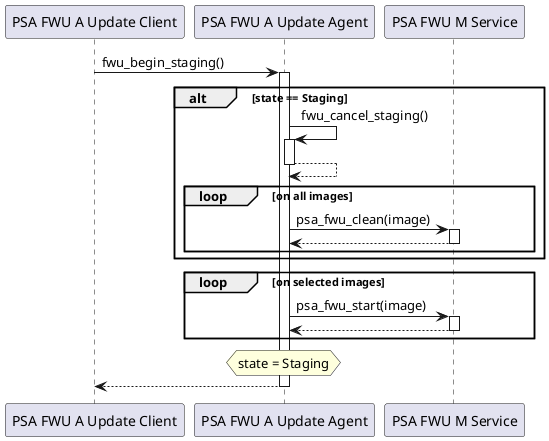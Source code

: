'-------------------------------------------------------------------------------
' Copyright (c) 2024, Arm Limited and Contributors. All rights reserved.
'
' SPDX-License-Identifier: BSD-3-Clause
'
'-------------------------------------------------------------------------------

@startuml
participant "PSA FWU A Update Client" as client
participant "PSA FWU A Update Agent" as agent
participant "PSA FWU M Service" as service

autoactivate on

client -> agent: fwu_begin_staging()

alt state == Staging
	agent -> agent: fwu_cancel_staging()
	agent --> agent

	loop on all images
		agent -> service: psa_fwu_clean(image)
		service --> agent
	end
end

loop on selected images
	agent -> service: psa_fwu_start(image)
	service --> agent
end

hnote over agent: state = Staging

agent --> client

@enduml
